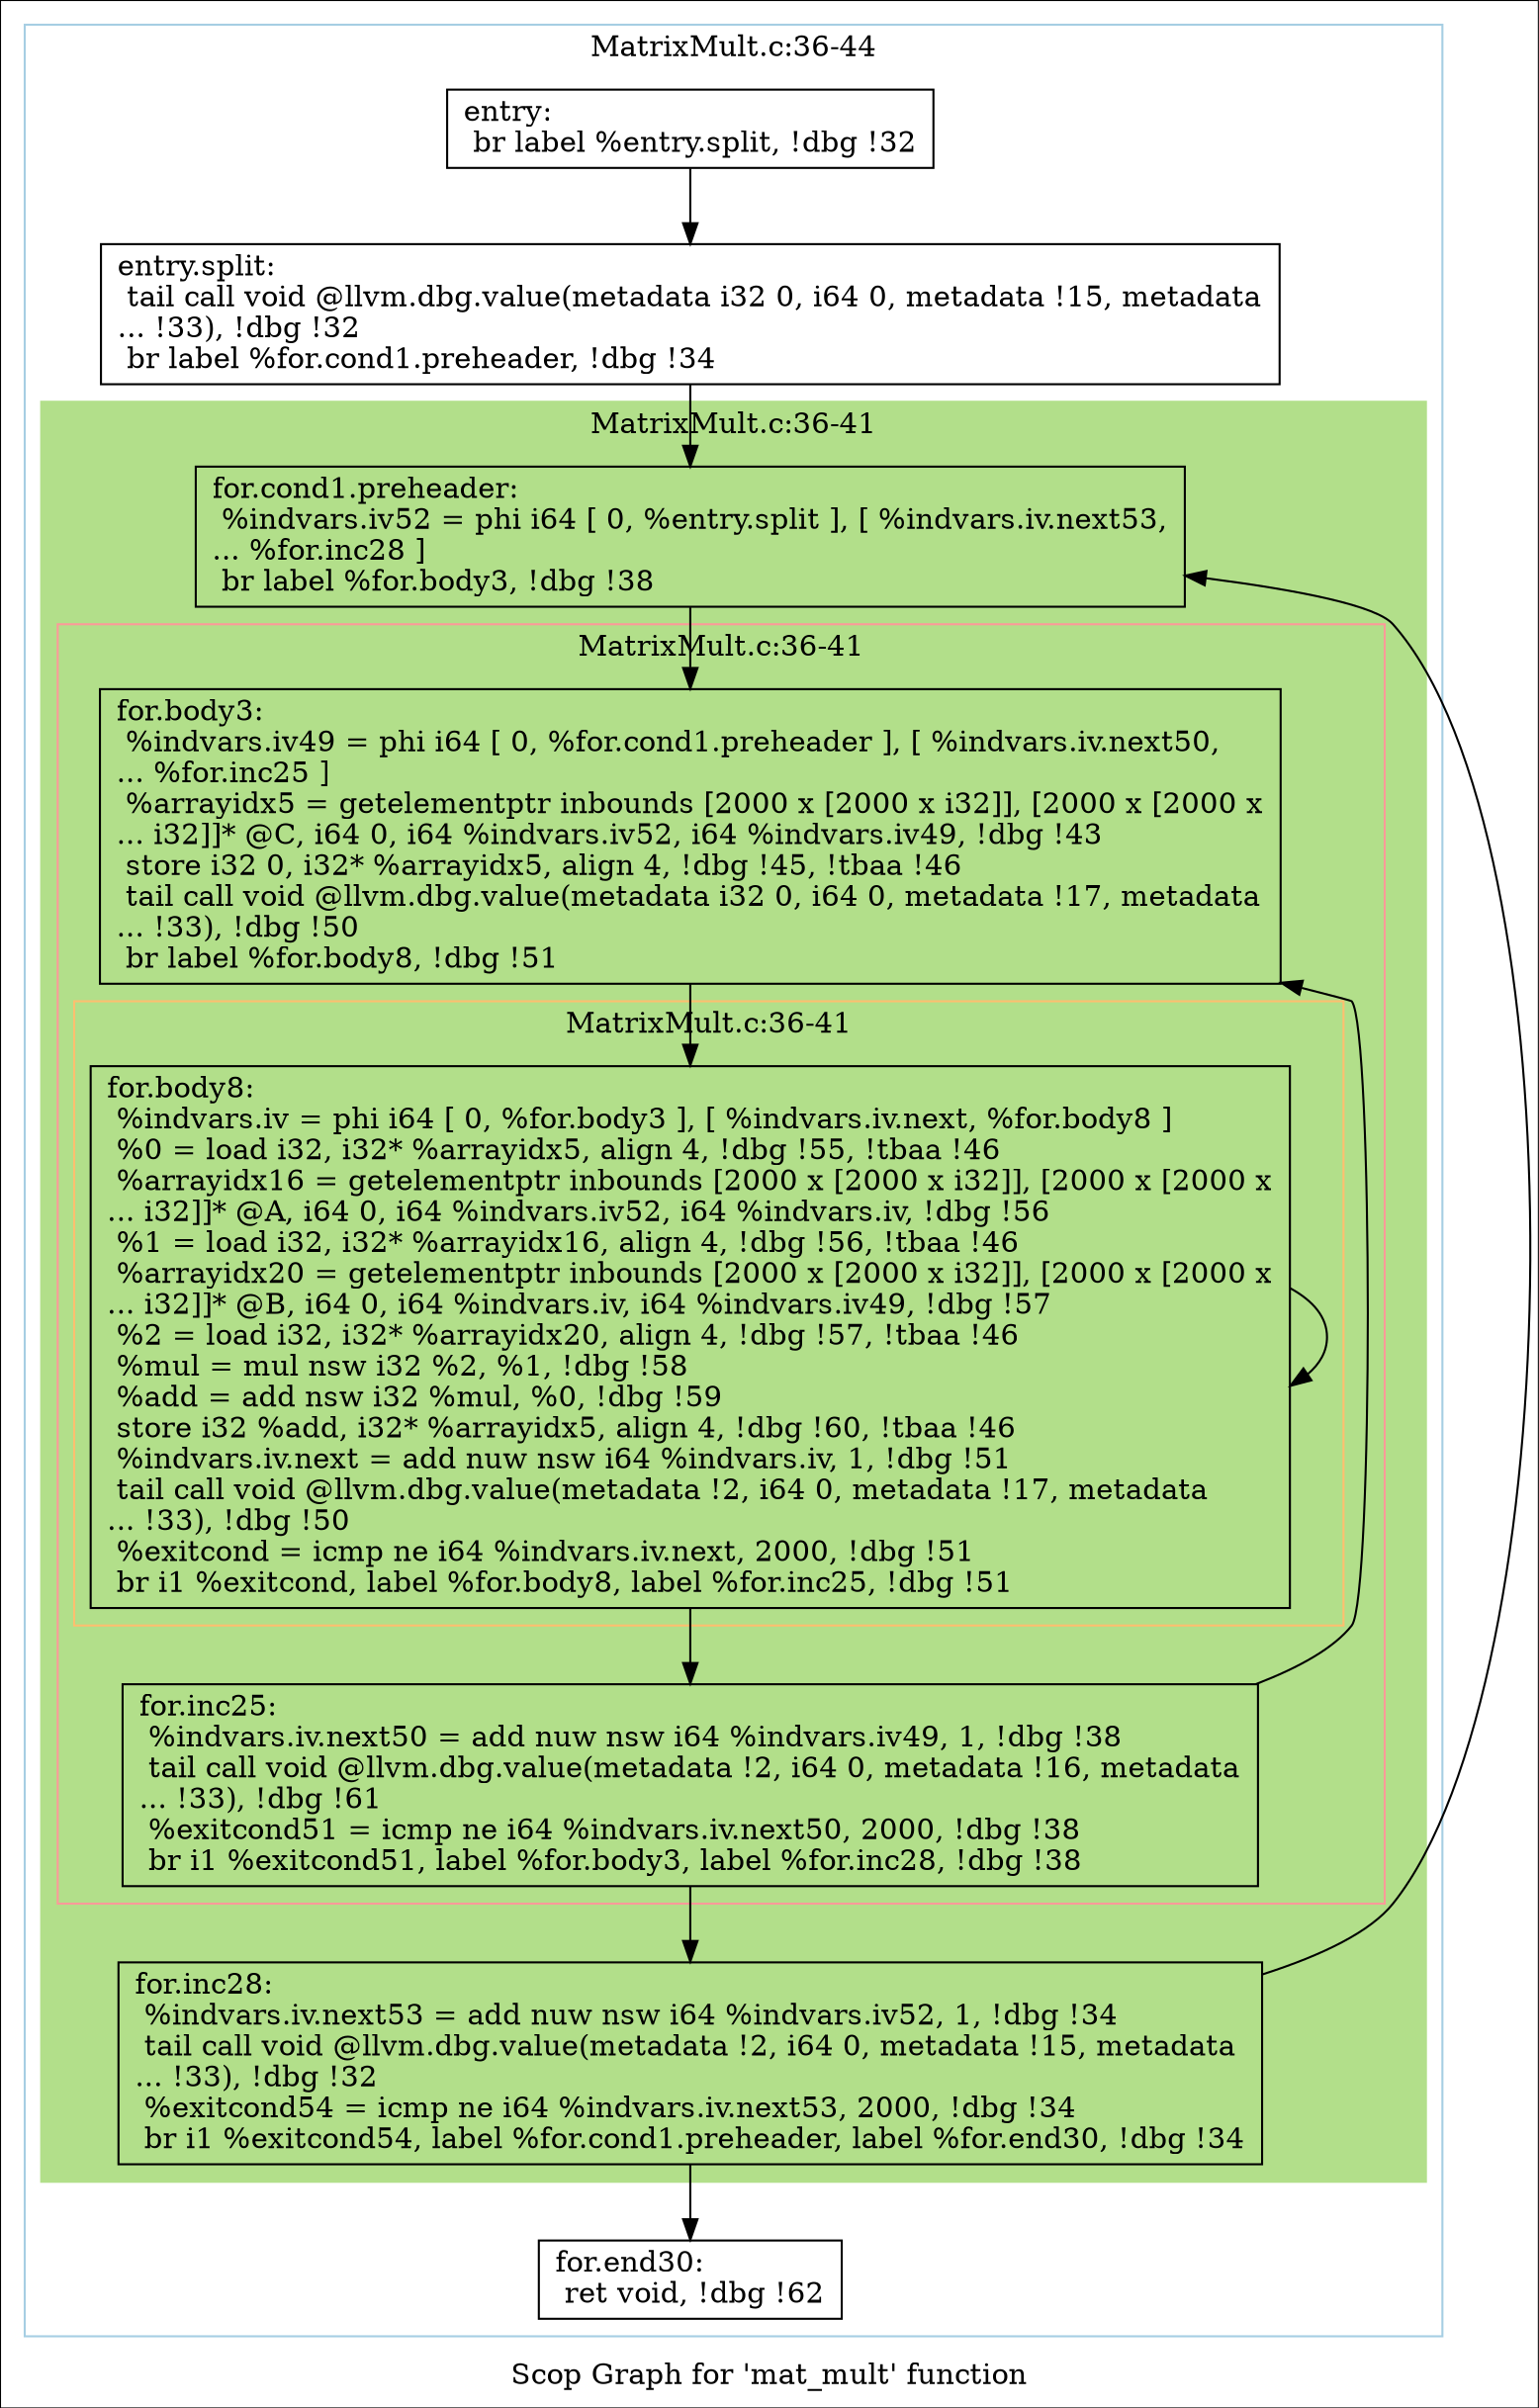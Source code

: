 digraph "Scop Graph for 'mat_mult' function" {
	label="Scop Graph for 'mat_mult' function";

	Node0x9d20f20 [shape=record,label="{entry:\l  br label %entry.split, !dbg !32\l}"];
	Node0x9d20f20 -> Node0x9d1d770;
	Node0x9d1d770 [shape=record,label="{entry.split:                                      \l  tail call void @llvm.dbg.value(metadata i32 0, i64 0, metadata !15, metadata\l... !33), !dbg !32\l  br label %for.cond1.preheader, !dbg !34\l}"];
	Node0x9d1d770 -> Node0x9aad880;
	Node0x9aad880 [shape=record,label="{for.cond1.preheader:                              \l  %indvars.iv52 = phi i64 [ 0, %entry.split ], [ %indvars.iv.next53,\l... %for.inc28 ]\l  br label %for.body3, !dbg !38\l}"];
	Node0x9aad880 -> Node0x9ce9220;
	Node0x9ce9220 [shape=record,label="{for.body3:                                        \l  %indvars.iv49 = phi i64 [ 0, %for.cond1.preheader ], [ %indvars.iv.next50,\l... %for.inc25 ]\l  %arrayidx5 = getelementptr inbounds [2000 x [2000 x i32]], [2000 x [2000 x\l... i32]]* @C, i64 0, i64 %indvars.iv52, i64 %indvars.iv49, !dbg !43\l  store i32 0, i32* %arrayidx5, align 4, !dbg !45, !tbaa !46\l  tail call void @llvm.dbg.value(metadata i32 0, i64 0, metadata !17, metadata\l... !33), !dbg !50\l  br label %for.body8, !dbg !51\l}"];
	Node0x9ce9220 -> Node0x9c419b0;
	Node0x9c419b0 [shape=record,label="{for.body8:                                        \l  %indvars.iv = phi i64 [ 0, %for.body3 ], [ %indvars.iv.next, %for.body8 ]\l  %0 = load i32, i32* %arrayidx5, align 4, !dbg !55, !tbaa !46\l  %arrayidx16 = getelementptr inbounds [2000 x [2000 x i32]], [2000 x [2000 x\l... i32]]* @A, i64 0, i64 %indvars.iv52, i64 %indvars.iv, !dbg !56\l  %1 = load i32, i32* %arrayidx16, align 4, !dbg !56, !tbaa !46\l  %arrayidx20 = getelementptr inbounds [2000 x [2000 x i32]], [2000 x [2000 x\l... i32]]* @B, i64 0, i64 %indvars.iv, i64 %indvars.iv49, !dbg !57\l  %2 = load i32, i32* %arrayidx20, align 4, !dbg !57, !tbaa !46\l  %mul = mul nsw i32 %2, %1, !dbg !58\l  %add = add nsw i32 %mul, %0, !dbg !59\l  store i32 %add, i32* %arrayidx5, align 4, !dbg !60, !tbaa !46\l  %indvars.iv.next = add nuw nsw i64 %indvars.iv, 1, !dbg !51\l  tail call void @llvm.dbg.value(metadata !2, i64 0, metadata !17, metadata\l... !33), !dbg !50\l  %exitcond = icmp ne i64 %indvars.iv.next, 2000, !dbg !51\l  br i1 %exitcond, label %for.body8, label %for.inc25, !dbg !51\l}"];
	Node0x9c419b0 -> Node0x9c419b0[constraint=false];
	Node0x9c419b0 -> Node0x9d17630;
	Node0x9d17630 [shape=record,label="{for.inc25:                                        \l  %indvars.iv.next50 = add nuw nsw i64 %indvars.iv49, 1, !dbg !38\l  tail call void @llvm.dbg.value(metadata !2, i64 0, metadata !16, metadata\l... !33), !dbg !61\l  %exitcond51 = icmp ne i64 %indvars.iv.next50, 2000, !dbg !38\l  br i1 %exitcond51, label %for.body3, label %for.inc28, !dbg !38\l}"];
	Node0x9d17630 -> Node0x9ce9220[constraint=false];
	Node0x9d17630 -> Node0x9d1e940;
	Node0x9d1e940 [shape=record,label="{for.inc28:                                        \l  %indvars.iv.next53 = add nuw nsw i64 %indvars.iv52, 1, !dbg !34\l  tail call void @llvm.dbg.value(metadata !2, i64 0, metadata !15, metadata\l... !33), !dbg !32\l  %exitcond54 = icmp ne i64 %indvars.iv.next53, 2000, !dbg !34\l  br i1 %exitcond54, label %for.cond1.preheader, label %for.end30, !dbg !34\l}"];
	Node0x9d1e940 -> Node0x9aad880[constraint=false];
	Node0x9d1e940 -> Node0x9c3dcb0;
	Node0x9c3dcb0 [shape=record,label="{for.end30:                                        \l  ret void, !dbg !62\l}"];
	colorscheme = "paired12"
        subgraph cluster_0x9c3ee80 {
          label = "MatrixMult.c:36-44
";
          style = solid;
          color = 1
          subgraph cluster_0x9c3f500 {
            label = "MatrixMult.c:36-41
";
            style = filled;
            color = 3            subgraph cluster_0x9d1cdf0 {
              label = "MatrixMult.c:36-41
";
              style = solid;
              color = 5
              subgraph cluster_0x9c46c60 {
                label = "MatrixMult.c:36-41
";
                style = solid;
                color = 7
                Node0x9c419b0;
              }
              Node0x9ce9220;
              Node0x9d17630;
            }
            Node0x9aad880;
            Node0x9d1e940;
          }
          Node0x9d20f20;
          Node0x9d1d770;
          Node0x9c3dcb0;
        }
}
